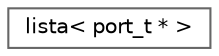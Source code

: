 digraph "Graphical Class Hierarchy"
{
 // LATEX_PDF_SIZE
  bgcolor="transparent";
  edge [fontname=Helvetica,fontsize=10,labelfontname=Helvetica,labelfontsize=10];
  node [fontname=Helvetica,fontsize=10,shape=box,height=0.2,width=0.4];
  rankdir="LR";
  Node0 [id="Node000000",label="lista\< port_t * \>",height=0.2,width=0.4,color="grey40", fillcolor="white", style="filled",URL="$classlista.html",tooltip=" "];
}
